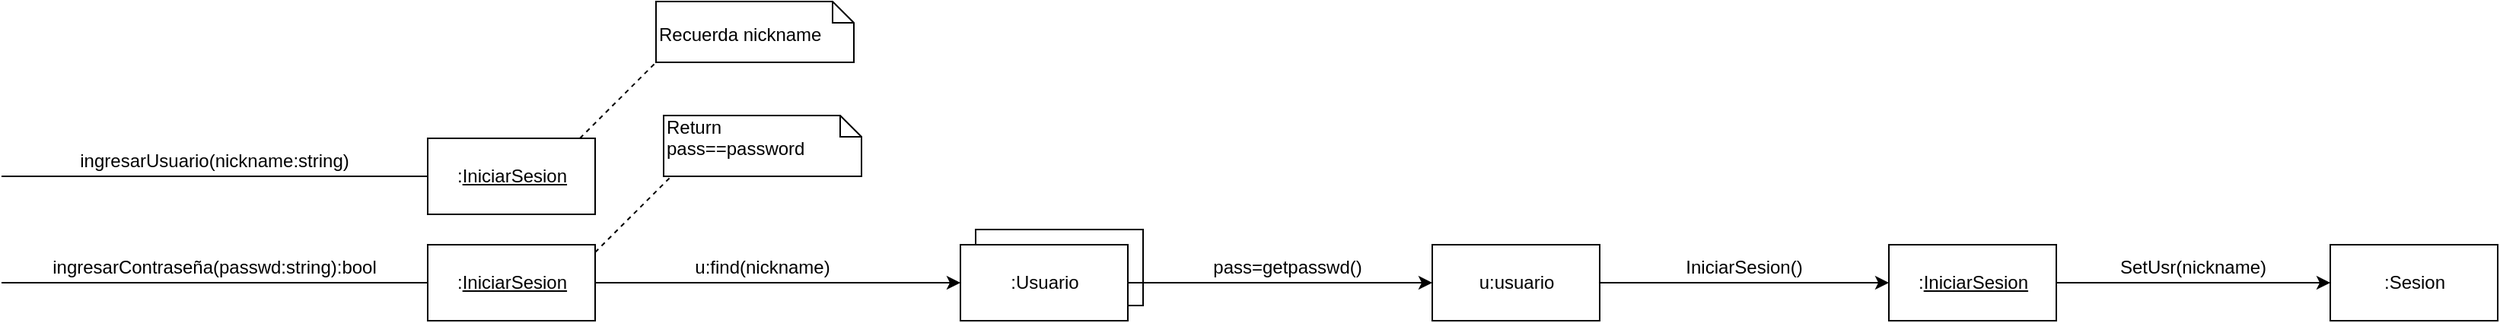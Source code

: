 <mxfile version="10.7.1" type="device"><diagram id="ZuGCl24TimJ8Vy4L3KvW" name="Page-1"><mxGraphModel dx="1010" dy="587" grid="1" gridSize="10" guides="1" tooltips="1" connect="1" arrows="1" fold="1" page="1" pageScale="1" pageWidth="1169" pageHeight="827" math="0" shadow="0"><root><mxCell id="0"/><mxCell id="1" parent="0"/><mxCell id="XuXiGgBF2Fl8GlUCllvv-1" value=":&lt;u&gt;IniciarSesion&lt;/u&gt;" style="html=1;" parent="1" vertex="1"><mxGeometry x="320" y="120" width="110" height="50" as="geometry"/></mxCell><mxCell id="XuXiGgBF2Fl8GlUCllvv-5" value="" style="endArrow=none;html=1;" parent="1" edge="1"><mxGeometry width="50" height="50" relative="1" as="geometry"><mxPoint x="40" y="145" as="sourcePoint"/><mxPoint x="320" y="145" as="targetPoint"/><Array as="points"/></mxGeometry></mxCell><mxCell id="XuXiGgBF2Fl8GlUCllvv-18" value="" style="edgeStyle=orthogonalEdgeStyle;rounded=0;orthogonalLoop=1;jettySize=auto;html=1;" parent="1" source="XuXiGgBF2Fl8GlUCllvv-6" edge="1"><mxGeometry relative="1" as="geometry"><mxPoint x="670" y="215" as="targetPoint"/></mxGeometry></mxCell><mxCell id="XuXiGgBF2Fl8GlUCllvv-6" value=":&lt;u&gt;IniciarSesion&lt;/u&gt;" style="html=1;" parent="1" vertex="1"><mxGeometry x="320" y="190" width="110" height="50" as="geometry"/></mxCell><mxCell id="XuXiGgBF2Fl8GlUCllvv-7" value="" style="endArrow=none;html=1;" parent="1" edge="1"><mxGeometry width="50" height="50" relative="1" as="geometry"><mxPoint x="40" y="215" as="sourcePoint"/><mxPoint x="320" y="215" as="targetPoint"/><Array as="points"/></mxGeometry></mxCell><mxCell id="XuXiGgBF2Fl8GlUCllvv-8" value="ingresarUsuario(nickname:string)" style="text;html=1;strokeColor=none;fillColor=none;align=center;verticalAlign=middle;whiteSpace=wrap;rounded=0;" parent="1" vertex="1"><mxGeometry x="160" y="125" width="40" height="20" as="geometry"/></mxCell><mxCell id="XuXiGgBF2Fl8GlUCllvv-9" value="ingresarContraseña(passwd:string):bool&lt;br&gt;" style="text;html=1;strokeColor=none;fillColor=none;align=center;verticalAlign=middle;whiteSpace=wrap;rounded=0;" parent="1" vertex="1"><mxGeometry x="160" y="195" width="40" height="20" as="geometry"/></mxCell><mxCell id="XuXiGgBF2Fl8GlUCllvv-19" value="" style="html=1;" parent="1" vertex="1"><mxGeometry x="680" y="180" width="110" height="50" as="geometry"/></mxCell><mxCell id="XuXiGgBF2Fl8GlUCllvv-25" value="" style="edgeStyle=orthogonalEdgeStyle;rounded=0;orthogonalLoop=1;jettySize=auto;html=1;" parent="1" source="XuXiGgBF2Fl8GlUCllvv-20" target="XuXiGgBF2Fl8GlUCllvv-24" edge="1"><mxGeometry relative="1" as="geometry"/></mxCell><mxCell id="XuXiGgBF2Fl8GlUCllvv-20" value=":Usuario&lt;br&gt;" style="html=1;" parent="1" vertex="1"><mxGeometry x="670" y="190" width="110" height="50" as="geometry"/></mxCell><mxCell id="XuXiGgBF2Fl8GlUCllvv-32" value="" style="edgeStyle=orthogonalEdgeStyle;rounded=0;orthogonalLoop=1;jettySize=auto;html=1;" parent="1" source="XuXiGgBF2Fl8GlUCllvv-24" target="XuXiGgBF2Fl8GlUCllvv-31" edge="1"><mxGeometry relative="1" as="geometry"/></mxCell><mxCell id="XuXiGgBF2Fl8GlUCllvv-24" value="u:usuario&lt;br&gt;" style="html=1;" parent="1" vertex="1"><mxGeometry x="980" y="190" width="110" height="50" as="geometry"/></mxCell><mxCell id="XuXiGgBF2Fl8GlUCllvv-35" value="" style="edgeStyle=orthogonalEdgeStyle;rounded=0;orthogonalLoop=1;jettySize=auto;html=1;" parent="1" source="XuXiGgBF2Fl8GlUCllvv-31" target="XuXiGgBF2Fl8GlUCllvv-34" edge="1"><mxGeometry relative="1" as="geometry"/></mxCell><mxCell id="XuXiGgBF2Fl8GlUCllvv-31" value=":&lt;u&gt;IniciarSesion&lt;/u&gt;" style="html=1;" parent="1" vertex="1"><mxGeometry x="1280" y="190" width="110" height="50" as="geometry"/></mxCell><mxCell id="XuXiGgBF2Fl8GlUCllvv-34" value=":Sesion&lt;br&gt;" style="html=1;" parent="1" vertex="1"><mxGeometry x="1570" y="190" width="110" height="50" as="geometry"/></mxCell><mxCell id="XuXiGgBF2Fl8GlUCllvv-21" value="&lt;br&gt;Recuerda nickname" style="shape=note;whiteSpace=wrap;html=1;size=14;verticalAlign=top;align=left;spacingTop=-6;" parent="1" vertex="1"><mxGeometry x="470" y="30" width="130" height="40" as="geometry"/></mxCell><mxCell id="XuXiGgBF2Fl8GlUCllvv-22" value="" style="endArrow=none;dashed=1;html=1;" parent="1" edge="1"><mxGeometry width="50" height="50" relative="1" as="geometry"><mxPoint x="420" y="120" as="sourcePoint"/><mxPoint x="470" y="70" as="targetPoint"/><Array as="points"/></mxGeometry></mxCell><mxCell id="XuXiGgBF2Fl8GlUCllvv-23" value="u:find(nickname)&lt;br&gt;" style="text;html=1;strokeColor=none;fillColor=none;align=center;verticalAlign=middle;whiteSpace=wrap;rounded=0;" parent="1" vertex="1"><mxGeometry x="520" y="195" width="40" height="20" as="geometry"/></mxCell><mxCell id="XuXiGgBF2Fl8GlUCllvv-26" value="pass=getpasswd()&lt;br&gt;" style="text;html=1;strokeColor=none;fillColor=none;align=center;verticalAlign=middle;whiteSpace=wrap;rounded=0;" parent="1" vertex="1"><mxGeometry x="865" y="195" width="40" height="20" as="geometry"/></mxCell><mxCell id="XuXiGgBF2Fl8GlUCllvv-29" value="" style="endArrow=none;dashed=1;html=1;" parent="1" edge="1"><mxGeometry width="50" height="50" relative="1" as="geometry"><mxPoint x="430" y="195" as="sourcePoint"/><mxPoint x="480" y="145" as="targetPoint"/></mxGeometry></mxCell><mxCell id="XuXiGgBF2Fl8GlUCllvv-30" value="Return&lt;br&gt;pass==password&lt;br&gt;" style="shape=note;whiteSpace=wrap;html=1;size=14;verticalAlign=top;align=left;spacingTop=-6;" parent="1" vertex="1"><mxGeometry x="475" y="105" width="130" height="40" as="geometry"/></mxCell><mxCell id="XuXiGgBF2Fl8GlUCllvv-33" value="IniciarSesion()&lt;br&gt;" style="text;html=1;strokeColor=none;fillColor=none;align=center;verticalAlign=middle;whiteSpace=wrap;rounded=0;" parent="1" vertex="1"><mxGeometry x="1165" y="195" width="40" height="20" as="geometry"/></mxCell><mxCell id="XuXiGgBF2Fl8GlUCllvv-36" value="SetUsr(nickname)&lt;br&gt;" style="text;html=1;strokeColor=none;fillColor=none;align=center;verticalAlign=middle;whiteSpace=wrap;rounded=0;" parent="1" vertex="1"><mxGeometry x="1460" y="195" width="40" height="20" as="geometry"/></mxCell></root></mxGraphModel></diagram></mxfile>